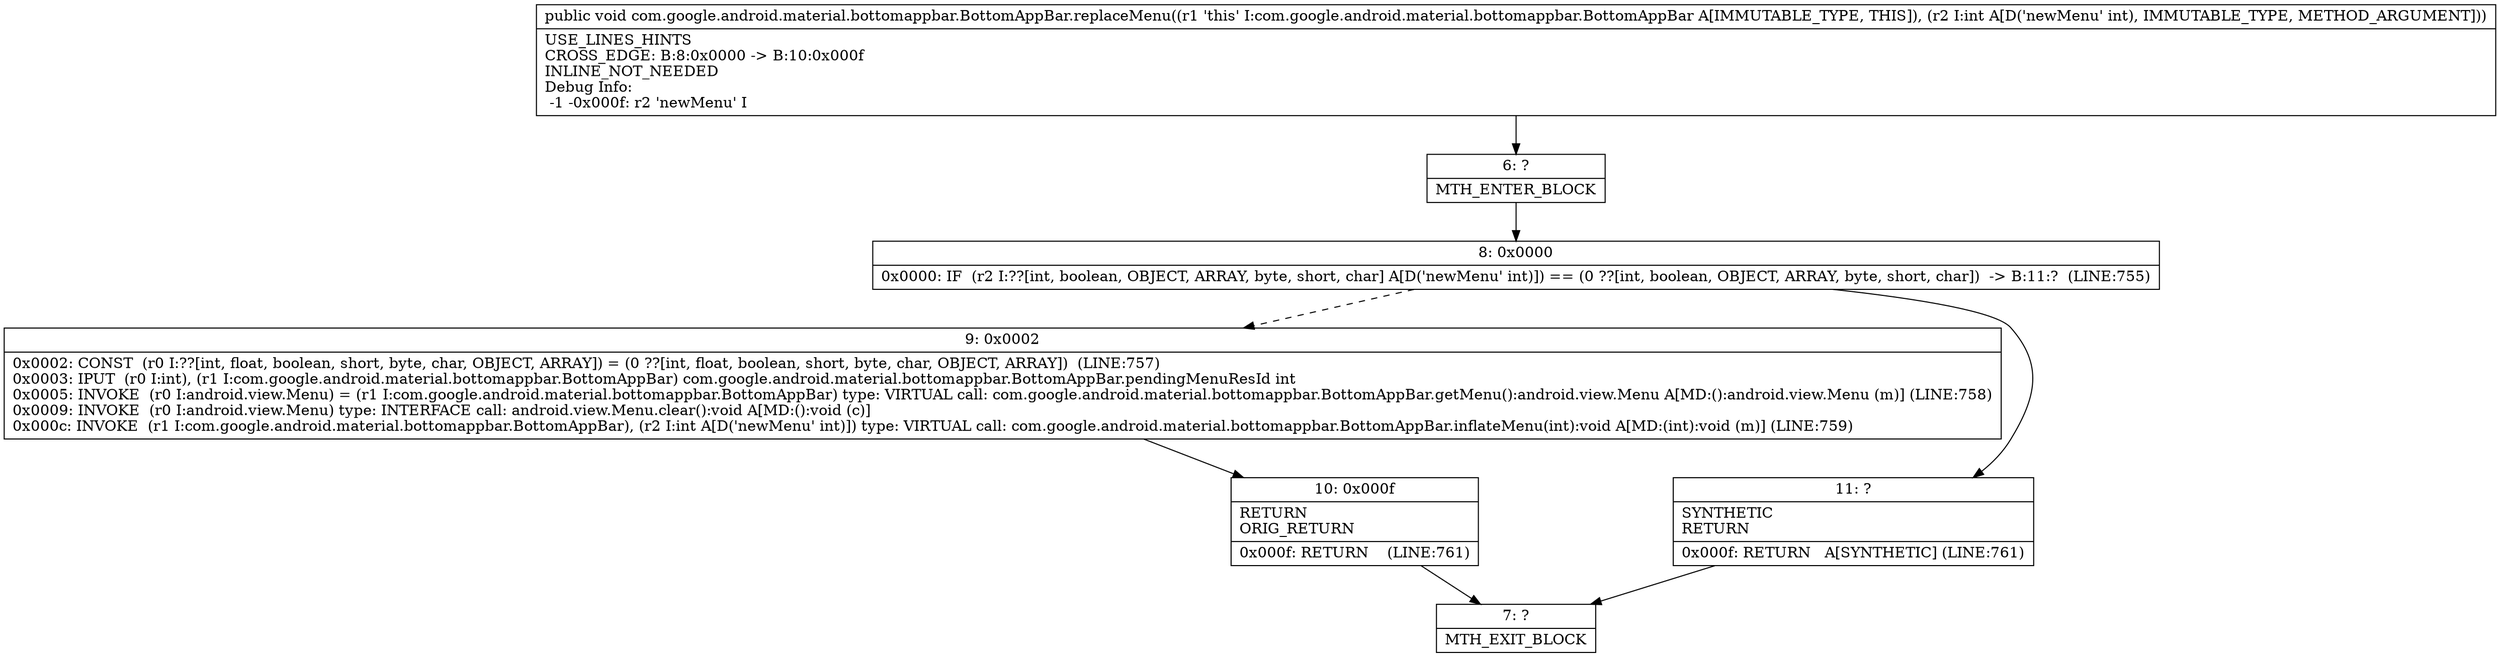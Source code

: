digraph "CFG forcom.google.android.material.bottomappbar.BottomAppBar.replaceMenu(I)V" {
Node_6 [shape=record,label="{6\:\ ?|MTH_ENTER_BLOCK\l}"];
Node_8 [shape=record,label="{8\:\ 0x0000|0x0000: IF  (r2 I:??[int, boolean, OBJECT, ARRAY, byte, short, char] A[D('newMenu' int)]) == (0 ??[int, boolean, OBJECT, ARRAY, byte, short, char])  \-\> B:11:?  (LINE:755)\l}"];
Node_9 [shape=record,label="{9\:\ 0x0002|0x0002: CONST  (r0 I:??[int, float, boolean, short, byte, char, OBJECT, ARRAY]) = (0 ??[int, float, boolean, short, byte, char, OBJECT, ARRAY])  (LINE:757)\l0x0003: IPUT  (r0 I:int), (r1 I:com.google.android.material.bottomappbar.BottomAppBar) com.google.android.material.bottomappbar.BottomAppBar.pendingMenuResId int \l0x0005: INVOKE  (r0 I:android.view.Menu) = (r1 I:com.google.android.material.bottomappbar.BottomAppBar) type: VIRTUAL call: com.google.android.material.bottomappbar.BottomAppBar.getMenu():android.view.Menu A[MD:():android.view.Menu (m)] (LINE:758)\l0x0009: INVOKE  (r0 I:android.view.Menu) type: INTERFACE call: android.view.Menu.clear():void A[MD:():void (c)]\l0x000c: INVOKE  (r1 I:com.google.android.material.bottomappbar.BottomAppBar), (r2 I:int A[D('newMenu' int)]) type: VIRTUAL call: com.google.android.material.bottomappbar.BottomAppBar.inflateMenu(int):void A[MD:(int):void (m)] (LINE:759)\l}"];
Node_10 [shape=record,label="{10\:\ 0x000f|RETURN\lORIG_RETURN\l|0x000f: RETURN    (LINE:761)\l}"];
Node_7 [shape=record,label="{7\:\ ?|MTH_EXIT_BLOCK\l}"];
Node_11 [shape=record,label="{11\:\ ?|SYNTHETIC\lRETURN\l|0x000f: RETURN   A[SYNTHETIC] (LINE:761)\l}"];
MethodNode[shape=record,label="{public void com.google.android.material.bottomappbar.BottomAppBar.replaceMenu((r1 'this' I:com.google.android.material.bottomappbar.BottomAppBar A[IMMUTABLE_TYPE, THIS]), (r2 I:int A[D('newMenu' int), IMMUTABLE_TYPE, METHOD_ARGUMENT]))  | USE_LINES_HINTS\lCROSS_EDGE: B:8:0x0000 \-\> B:10:0x000f\lINLINE_NOT_NEEDED\lDebug Info:\l  \-1 \-0x000f: r2 'newMenu' I\l}"];
MethodNode -> Node_6;Node_6 -> Node_8;
Node_8 -> Node_9[style=dashed];
Node_8 -> Node_11;
Node_9 -> Node_10;
Node_10 -> Node_7;
Node_11 -> Node_7;
}

